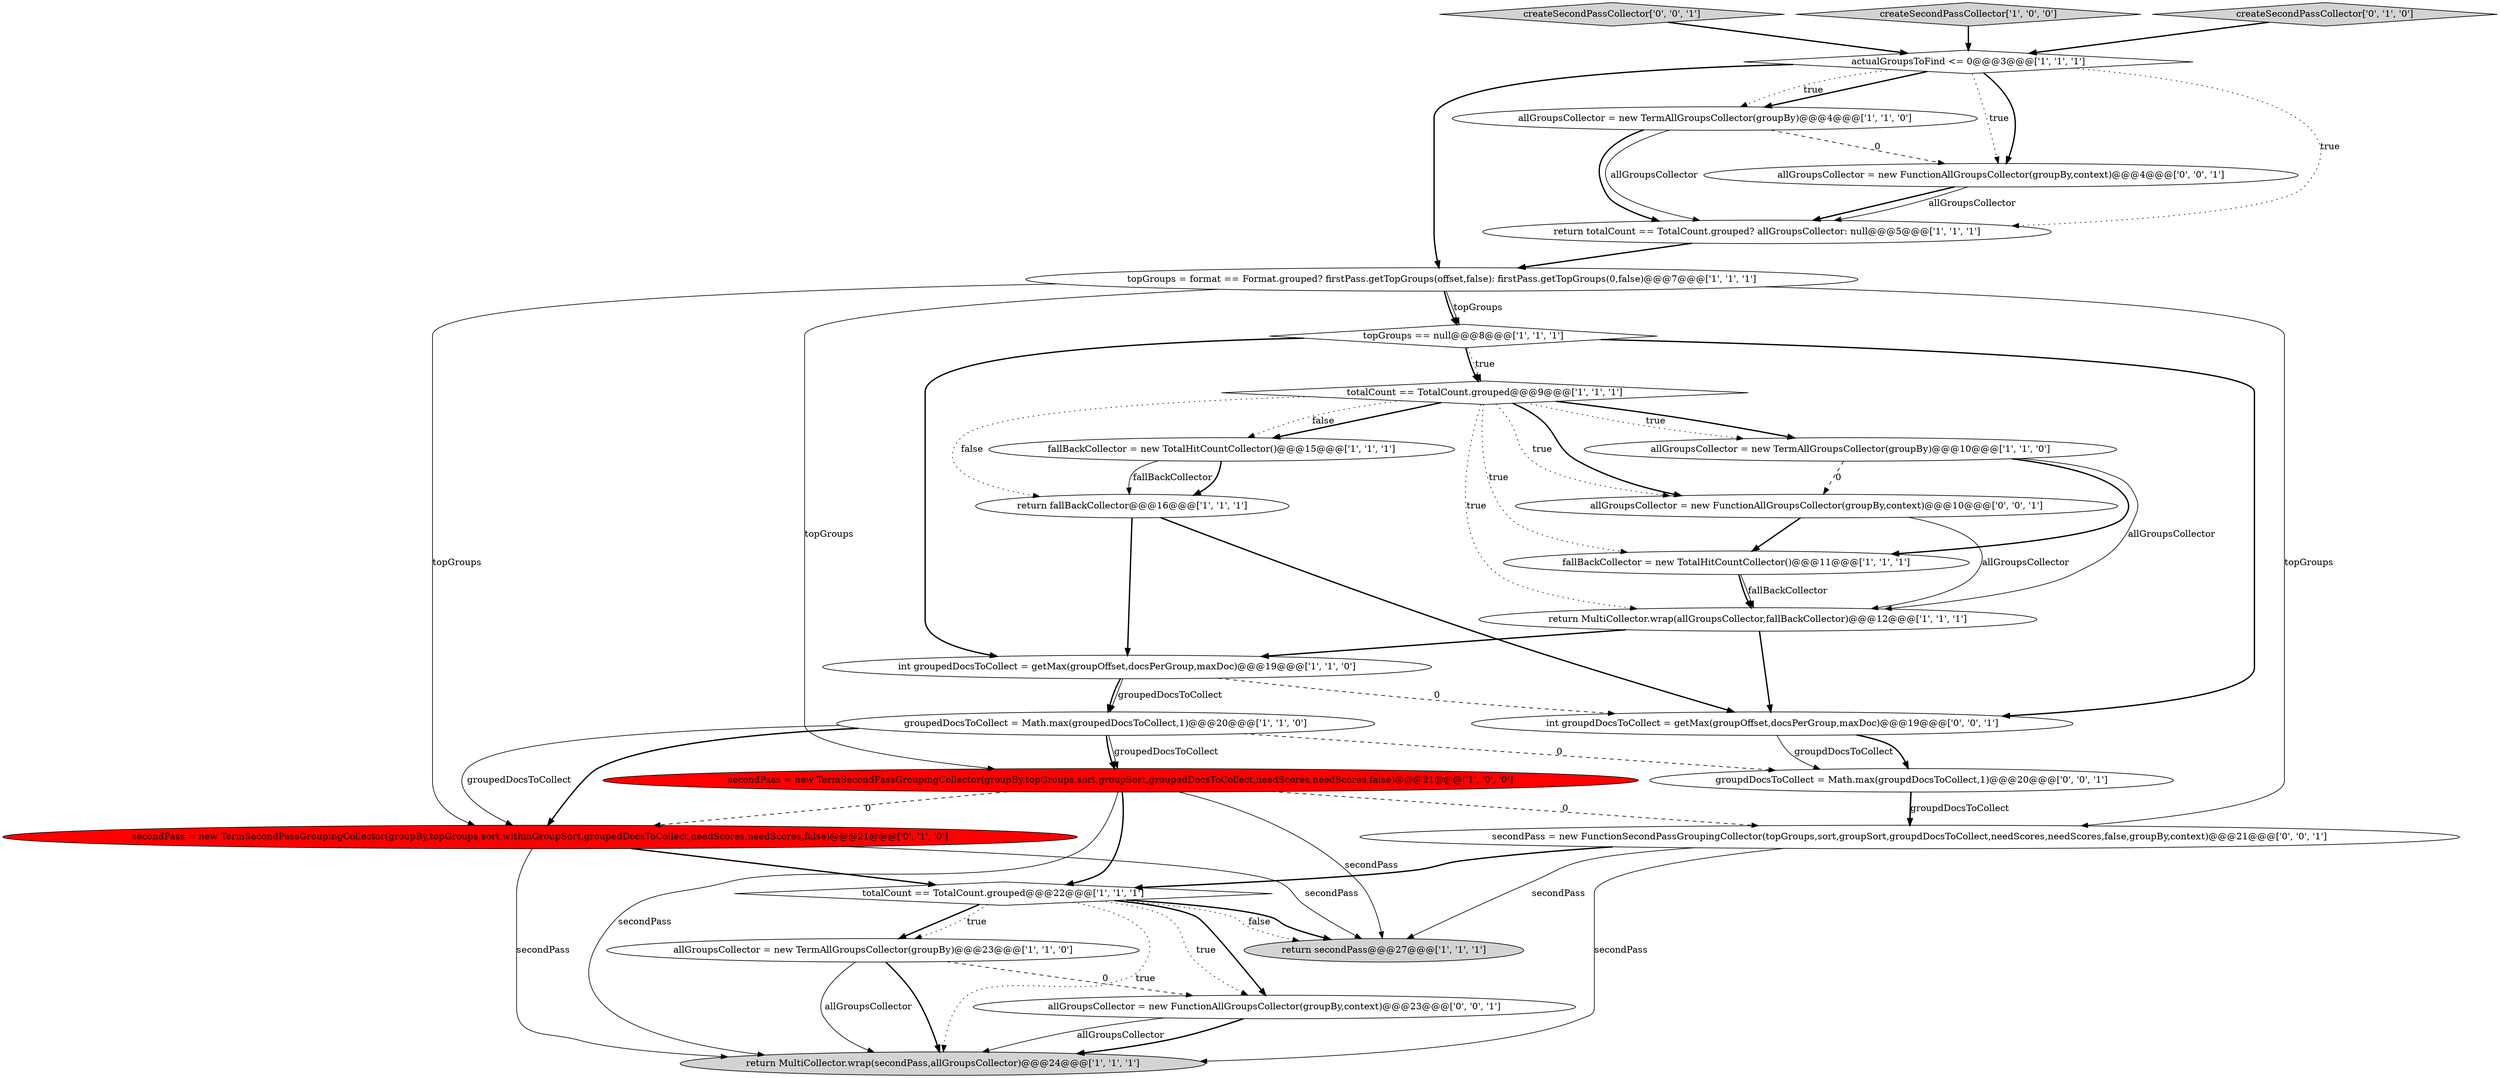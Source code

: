 digraph {
15 [style = filled, label = "fallBackCollector = new TotalHitCountCollector()@@@15@@@['1', '1', '1']", fillcolor = white, shape = ellipse image = "AAA0AAABBB1BBB"];
10 [style = filled, label = "allGroupsCollector = new TermAllGroupsCollector(groupBy)@@@4@@@['1', '1', '0']", fillcolor = white, shape = ellipse image = "AAA0AAABBB1BBB"];
12 [style = filled, label = "groupedDocsToCollect = Math.max(groupedDocsToCollect,1)@@@20@@@['1', '1', '0']", fillcolor = white, shape = ellipse image = "AAA0AAABBB1BBB"];
4 [style = filled, label = "actualGroupsToFind <= 0@@@3@@@['1', '1', '1']", fillcolor = white, shape = diamond image = "AAA0AAABBB1BBB"];
13 [style = filled, label = "topGroups == null@@@8@@@['1', '1', '1']", fillcolor = white, shape = diamond image = "AAA0AAABBB1BBB"];
14 [style = filled, label = "return MultiCollector.wrap(secondPass,allGroupsCollector)@@@24@@@['1', '1', '1']", fillcolor = lightgray, shape = ellipse image = "AAA0AAABBB1BBB"];
25 [style = filled, label = "allGroupsCollector = new FunctionAllGroupsCollector(groupBy,context)@@@10@@@['0', '0', '1']", fillcolor = white, shape = ellipse image = "AAA0AAABBB3BBB"];
9 [style = filled, label = "return secondPass@@@27@@@['1', '1', '1']", fillcolor = lightgray, shape = ellipse image = "AAA0AAABBB1BBB"];
2 [style = filled, label = "secondPass = new TermSecondPassGroupingCollector(groupBy,topGroups,sort,groupSort,groupedDocsToCollect,needScores,needScores,false)@@@21@@@['1', '0', '0']", fillcolor = red, shape = ellipse image = "AAA1AAABBB1BBB"];
16 [style = filled, label = "totalCount == TotalCount.grouped@@@9@@@['1', '1', '1']", fillcolor = white, shape = diamond image = "AAA0AAABBB1BBB"];
21 [style = filled, label = "int groupdDocsToCollect = getMax(groupOffset,docsPerGroup,maxDoc)@@@19@@@['0', '0', '1']", fillcolor = white, shape = ellipse image = "AAA0AAABBB3BBB"];
7 [style = filled, label = "topGroups = format == Format.grouped? firstPass.getTopGroups(offset,false): firstPass.getTopGroups(0,false)@@@7@@@['1', '1', '1']", fillcolor = white, shape = ellipse image = "AAA0AAABBB1BBB"];
11 [style = filled, label = "allGroupsCollector = new TermAllGroupsCollector(groupBy)@@@10@@@['1', '1', '0']", fillcolor = white, shape = ellipse image = "AAA0AAABBB1BBB"];
18 [style = filled, label = "int groupedDocsToCollect = getMax(groupOffset,docsPerGroup,maxDoc)@@@19@@@['1', '1', '0']", fillcolor = white, shape = ellipse image = "AAA0AAABBB1BBB"];
24 [style = filled, label = "allGroupsCollector = new FunctionAllGroupsCollector(groupBy,context)@@@23@@@['0', '0', '1']", fillcolor = white, shape = ellipse image = "AAA0AAABBB3BBB"];
1 [style = filled, label = "return fallBackCollector@@@16@@@['1', '1', '1']", fillcolor = white, shape = ellipse image = "AAA0AAABBB1BBB"];
3 [style = filled, label = "totalCount == TotalCount.grouped@@@22@@@['1', '1', '1']", fillcolor = white, shape = diamond image = "AAA0AAABBB1BBB"];
22 [style = filled, label = "createSecondPassCollector['0', '0', '1']", fillcolor = lightgray, shape = diamond image = "AAA0AAABBB3BBB"];
20 [style = filled, label = "secondPass = new TermSecondPassGroupingCollector(groupBy,topGroups,sort,withinGroupSort,groupedDocsToCollect,needScores,needScores,false)@@@21@@@['0', '1', '0']", fillcolor = red, shape = ellipse image = "AAA1AAABBB2BBB"];
17 [style = filled, label = "createSecondPassCollector['1', '0', '0']", fillcolor = lightgray, shape = diamond image = "AAA0AAABBB1BBB"];
6 [style = filled, label = "return MultiCollector.wrap(allGroupsCollector,fallBackCollector)@@@12@@@['1', '1', '1']", fillcolor = white, shape = ellipse image = "AAA0AAABBB1BBB"];
23 [style = filled, label = "allGroupsCollector = new FunctionAllGroupsCollector(groupBy,context)@@@4@@@['0', '0', '1']", fillcolor = white, shape = ellipse image = "AAA0AAABBB3BBB"];
26 [style = filled, label = "groupdDocsToCollect = Math.max(groupdDocsToCollect,1)@@@20@@@['0', '0', '1']", fillcolor = white, shape = ellipse image = "AAA0AAABBB3BBB"];
8 [style = filled, label = "allGroupsCollector = new TermAllGroupsCollector(groupBy)@@@23@@@['1', '1', '0']", fillcolor = white, shape = ellipse image = "AAA0AAABBB1BBB"];
27 [style = filled, label = "secondPass = new FunctionSecondPassGroupingCollector(topGroups,sort,groupSort,groupdDocsToCollect,needScores,needScores,false,groupBy,context)@@@21@@@['0', '0', '1']", fillcolor = white, shape = ellipse image = "AAA0AAABBB3BBB"];
0 [style = filled, label = "fallBackCollector = new TotalHitCountCollector()@@@11@@@['1', '1', '1']", fillcolor = white, shape = ellipse image = "AAA0AAABBB1BBB"];
19 [style = filled, label = "createSecondPassCollector['0', '1', '0']", fillcolor = lightgray, shape = diamond image = "AAA0AAABBB2BBB"];
5 [style = filled, label = "return totalCount == TotalCount.grouped? allGroupsCollector: null@@@5@@@['1', '1', '1']", fillcolor = white, shape = ellipse image = "AAA0AAABBB1BBB"];
7->13 [style = bold, label=""];
25->0 [style = bold, label=""];
4->10 [style = bold, label=""];
4->5 [style = dotted, label="true"];
13->16 [style = dotted, label="true"];
16->15 [style = bold, label=""];
3->9 [style = dotted, label="false"];
27->14 [style = solid, label="secondPass"];
16->11 [style = bold, label=""];
2->20 [style = dashed, label="0"];
23->5 [style = bold, label=""];
7->13 [style = solid, label="topGroups"];
3->24 [style = bold, label=""];
2->9 [style = solid, label="secondPass"];
0->6 [style = bold, label=""];
4->10 [style = dotted, label="true"];
16->15 [style = dotted, label="false"];
6->18 [style = bold, label=""];
6->21 [style = bold, label=""];
4->23 [style = dotted, label="true"];
2->3 [style = bold, label=""];
10->5 [style = solid, label="allGroupsCollector"];
27->3 [style = bold, label=""];
2->14 [style = solid, label="secondPass"];
7->20 [style = solid, label="topGroups"];
2->27 [style = dashed, label="0"];
18->12 [style = bold, label=""];
12->20 [style = bold, label=""];
8->14 [style = bold, label=""];
1->18 [style = bold, label=""];
16->25 [style = bold, label=""];
20->3 [style = bold, label=""];
21->26 [style = solid, label="groupdDocsToCollect"];
8->24 [style = dashed, label="0"];
7->2 [style = solid, label="topGroups"];
13->16 [style = bold, label=""];
4->7 [style = bold, label=""];
3->14 [style = dotted, label="true"];
3->24 [style = dotted, label="true"];
24->14 [style = bold, label=""];
22->4 [style = bold, label=""];
12->26 [style = dashed, label="0"];
3->9 [style = bold, label=""];
20->14 [style = solid, label="secondPass"];
21->26 [style = bold, label=""];
12->2 [style = bold, label=""];
26->27 [style = bold, label=""];
11->0 [style = bold, label=""];
24->14 [style = solid, label="allGroupsCollector"];
16->1 [style = dotted, label="false"];
10->5 [style = bold, label=""];
16->0 [style = dotted, label="true"];
11->6 [style = solid, label="allGroupsCollector"];
0->6 [style = solid, label="fallBackCollector"];
12->2 [style = solid, label="groupedDocsToCollect"];
1->21 [style = bold, label=""];
18->21 [style = dashed, label="0"];
3->8 [style = bold, label=""];
18->12 [style = solid, label="groupedDocsToCollect"];
11->25 [style = dashed, label="0"];
23->5 [style = solid, label="allGroupsCollector"];
8->14 [style = solid, label="allGroupsCollector"];
5->7 [style = bold, label=""];
25->6 [style = solid, label="allGroupsCollector"];
15->1 [style = solid, label="fallBackCollector"];
19->4 [style = bold, label=""];
7->27 [style = solid, label="topGroups"];
26->27 [style = solid, label="groupdDocsToCollect"];
20->9 [style = solid, label="secondPass"];
27->9 [style = solid, label="secondPass"];
16->25 [style = dotted, label="true"];
10->23 [style = dashed, label="0"];
3->8 [style = dotted, label="true"];
16->11 [style = dotted, label="true"];
13->21 [style = bold, label=""];
12->20 [style = solid, label="groupedDocsToCollect"];
17->4 [style = bold, label=""];
4->23 [style = bold, label=""];
13->18 [style = bold, label=""];
16->6 [style = dotted, label="true"];
15->1 [style = bold, label=""];
}
